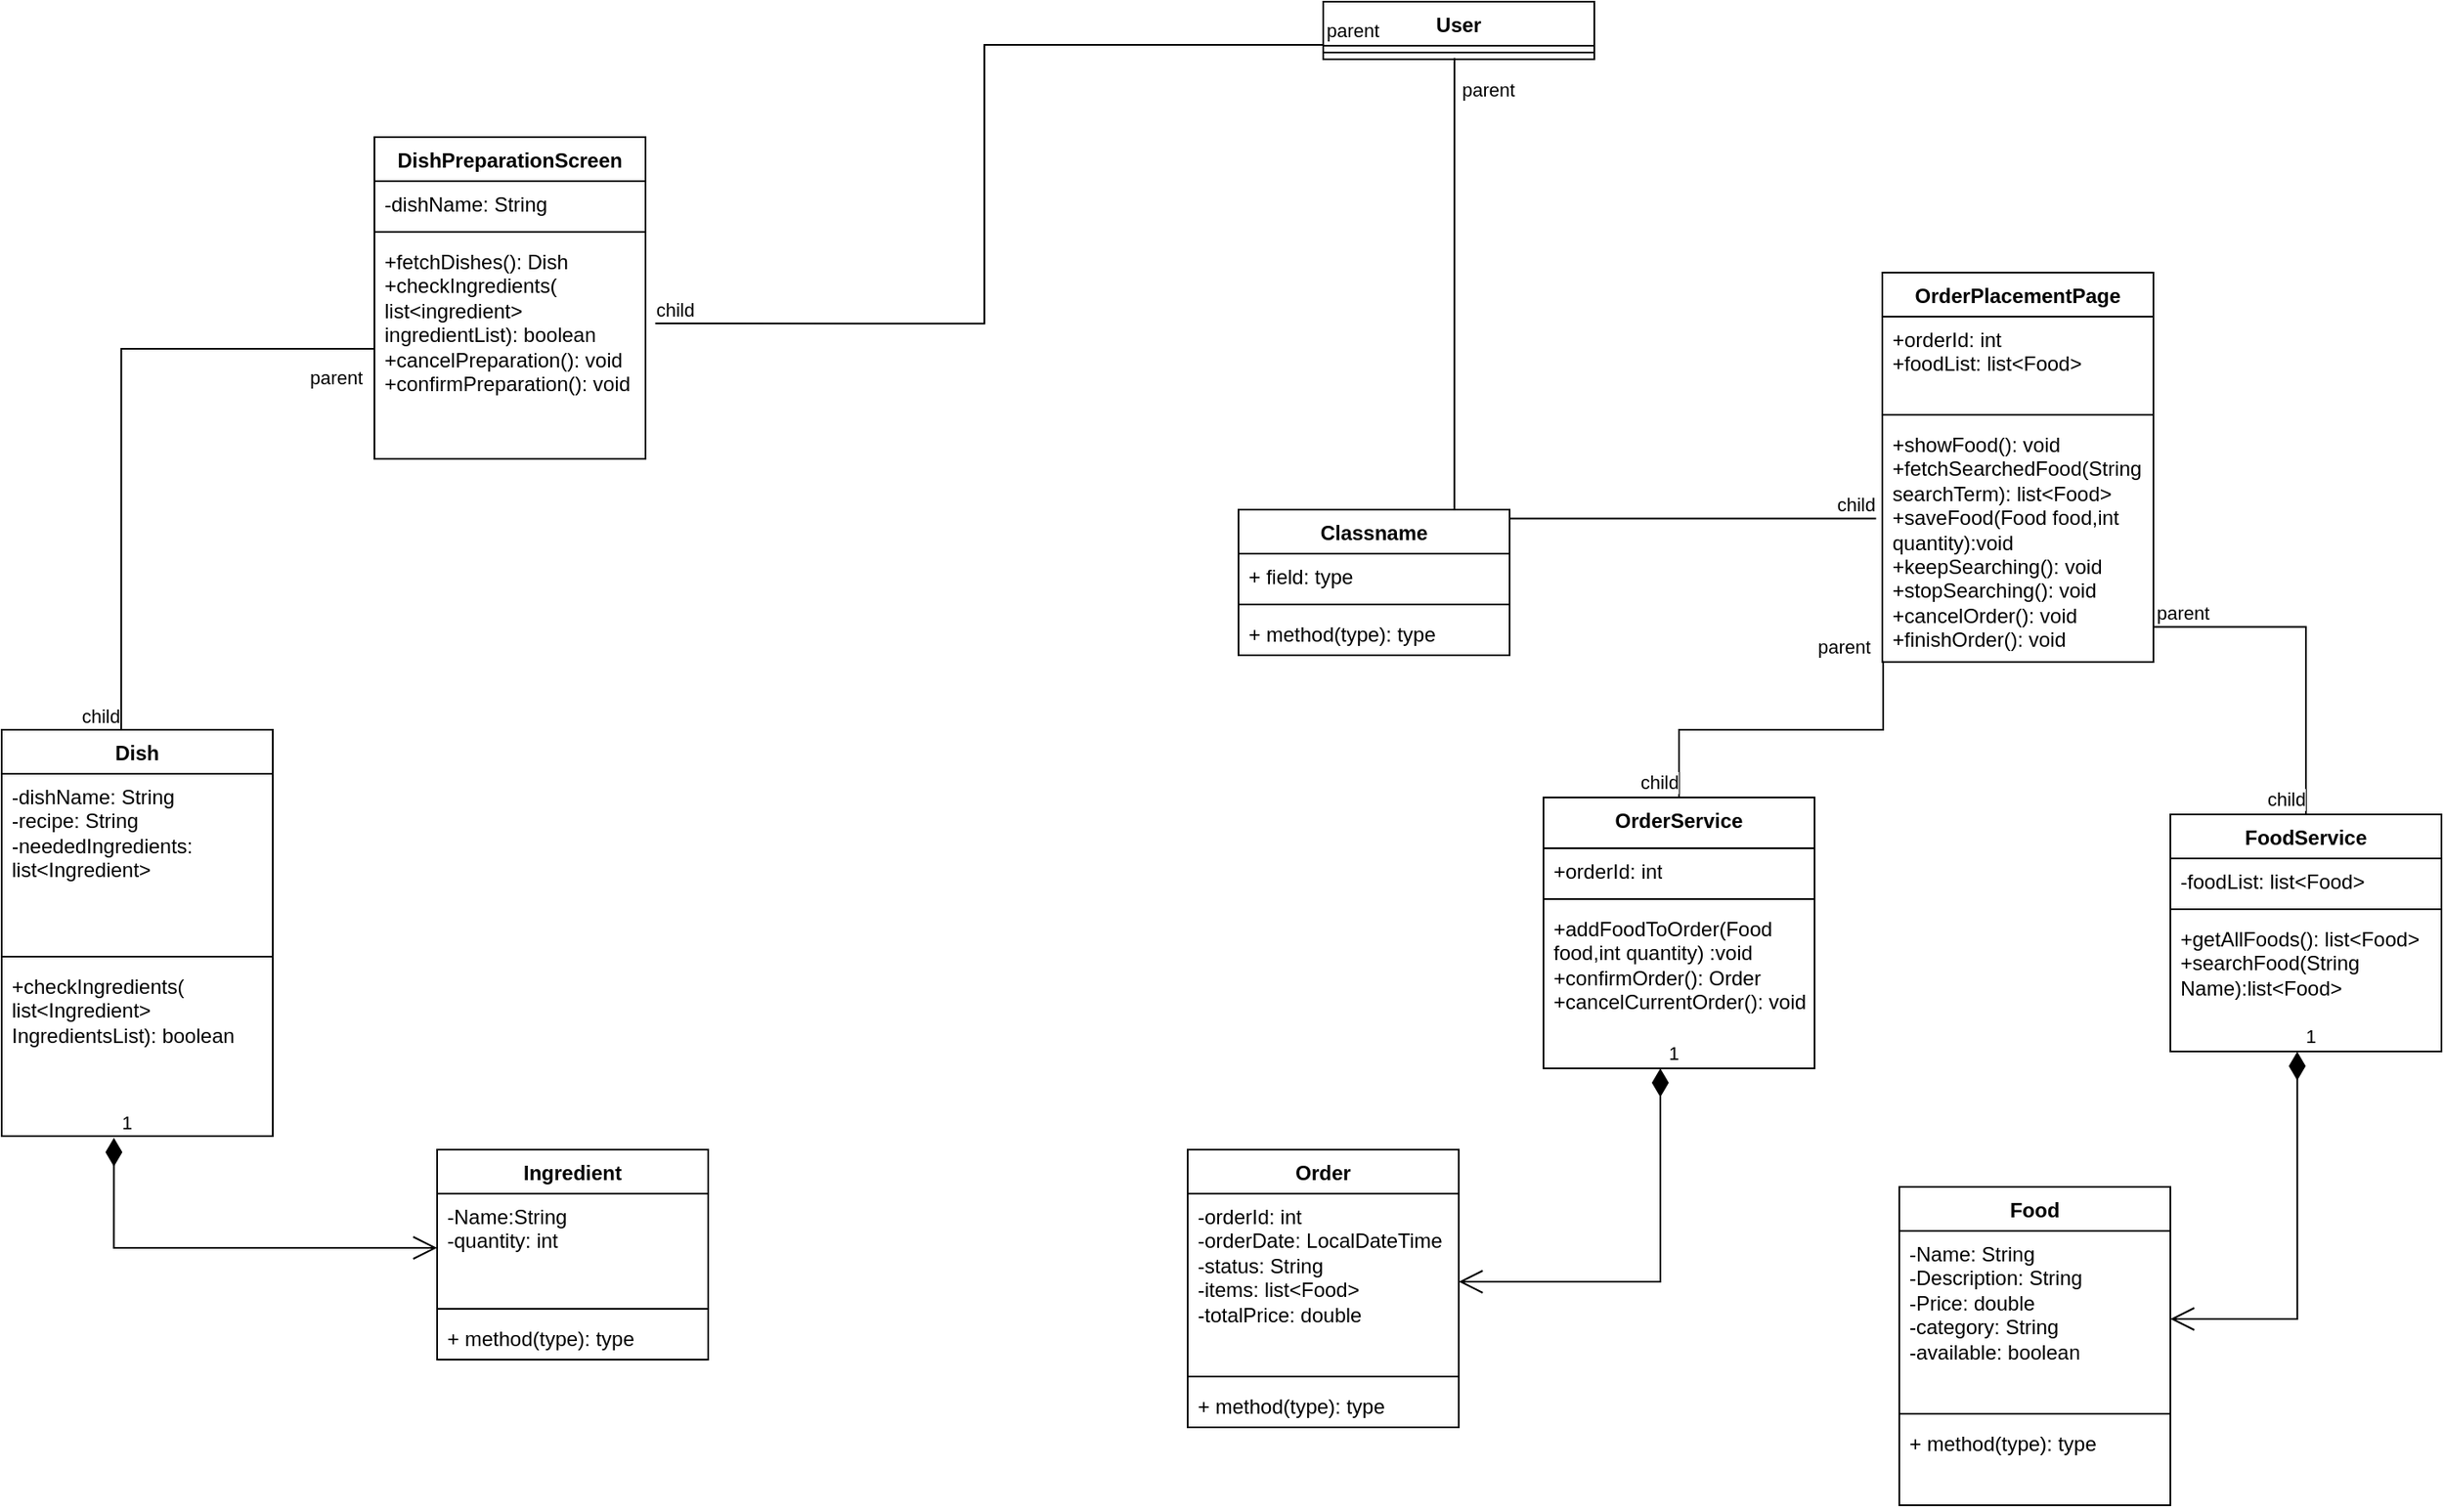 <mxfile version="27.0.3">
  <diagram name="Σελίδα-1" id="VbvC_hYN4VeRJr1SmG8f">
    <mxGraphModel dx="3829" dy="2445" grid="1" gridSize="10" guides="1" tooltips="1" connect="1" arrows="1" fold="1" page="1" pageScale="1" pageWidth="827" pageHeight="1169" math="0" shadow="0">
      <root>
        <mxCell id="0" />
        <mxCell id="1" parent="0" />
        <mxCell id="A1f5qZkB9SCuruUHtYql-1" value="OrderPlacementPage" style="swimlane;fontStyle=1;align=center;verticalAlign=top;childLayout=stackLayout;horizontal=1;startSize=26;horizontalStack=0;resizeParent=1;resizeParentMax=0;resizeLast=0;collapsible=1;marginBottom=0;whiteSpace=wrap;html=1;" vertex="1" parent="1">
          <mxGeometry x="360" y="-160" width="160" height="230" as="geometry" />
        </mxCell>
        <mxCell id="A1f5qZkB9SCuruUHtYql-2" value="+orderId: int&lt;div&gt;+foodList: list&amp;lt;Food&amp;gt;&lt;/div&gt;" style="text;strokeColor=none;fillColor=none;align=left;verticalAlign=top;spacingLeft=4;spacingRight=4;overflow=hidden;rotatable=0;points=[[0,0.5],[1,0.5]];portConstraint=eastwest;whiteSpace=wrap;html=1;" vertex="1" parent="A1f5qZkB9SCuruUHtYql-1">
          <mxGeometry y="26" width="160" height="54" as="geometry" />
        </mxCell>
        <mxCell id="A1f5qZkB9SCuruUHtYql-3" value="" style="line;strokeWidth=1;fillColor=none;align=left;verticalAlign=middle;spacingTop=-1;spacingLeft=3;spacingRight=3;rotatable=0;labelPosition=right;points=[];portConstraint=eastwest;strokeColor=inherit;" vertex="1" parent="A1f5qZkB9SCuruUHtYql-1">
          <mxGeometry y="80" width="160" height="8" as="geometry" />
        </mxCell>
        <mxCell id="A1f5qZkB9SCuruUHtYql-4" value="+showFood(): void&lt;div&gt;+fetchSearchedFood(String searchTerm): list&amp;lt;Food&amp;gt;&lt;/div&gt;&lt;div&gt;+saveFood(Food food,int quantity):void&lt;/div&gt;&lt;div&gt;+keepSearching(): void&lt;/div&gt;&lt;div&gt;+stopSearching(): void&lt;/div&gt;&lt;div&gt;+cancelOrder(): void&lt;/div&gt;&lt;div&gt;+finishOrder(): void&lt;/div&gt;" style="text;strokeColor=none;fillColor=none;align=left;verticalAlign=top;spacingLeft=4;spacingRight=4;overflow=hidden;rotatable=0;points=[[0,0.5],[1,0.5]];portConstraint=eastwest;whiteSpace=wrap;html=1;" vertex="1" parent="A1f5qZkB9SCuruUHtYql-1">
          <mxGeometry y="88" width="160" height="142" as="geometry" />
        </mxCell>
        <mxCell id="A1f5qZkB9SCuruUHtYql-5" value="FoodService" style="swimlane;fontStyle=1;align=center;verticalAlign=top;childLayout=stackLayout;horizontal=1;startSize=26;horizontalStack=0;resizeParent=1;resizeParentMax=0;resizeLast=0;collapsible=1;marginBottom=0;whiteSpace=wrap;html=1;" vertex="1" parent="1">
          <mxGeometry x="530" y="160" width="160" height="140" as="geometry" />
        </mxCell>
        <mxCell id="A1f5qZkB9SCuruUHtYql-6" value="-foodList: list&amp;lt;Food&amp;gt;" style="text;strokeColor=none;fillColor=none;align=left;verticalAlign=top;spacingLeft=4;spacingRight=4;overflow=hidden;rotatable=0;points=[[0,0.5],[1,0.5]];portConstraint=eastwest;whiteSpace=wrap;html=1;" vertex="1" parent="A1f5qZkB9SCuruUHtYql-5">
          <mxGeometry y="26" width="160" height="26" as="geometry" />
        </mxCell>
        <mxCell id="A1f5qZkB9SCuruUHtYql-7" value="" style="line;strokeWidth=1;fillColor=none;align=left;verticalAlign=middle;spacingTop=-1;spacingLeft=3;spacingRight=3;rotatable=0;labelPosition=right;points=[];portConstraint=eastwest;strokeColor=inherit;" vertex="1" parent="A1f5qZkB9SCuruUHtYql-5">
          <mxGeometry y="52" width="160" height="8" as="geometry" />
        </mxCell>
        <mxCell id="A1f5qZkB9SCuruUHtYql-8" value="+getAllFoods(): list&amp;lt;Food&amp;gt;&lt;div&gt;+searchFood(String Name):list&amp;lt;Food&amp;gt;&lt;/div&gt;" style="text;strokeColor=none;fillColor=none;align=left;verticalAlign=top;spacingLeft=4;spacingRight=4;overflow=hidden;rotatable=0;points=[[0,0.5],[1,0.5]];portConstraint=eastwest;whiteSpace=wrap;html=1;" vertex="1" parent="A1f5qZkB9SCuruUHtYql-5">
          <mxGeometry y="60" width="160" height="80" as="geometry" />
        </mxCell>
        <mxCell id="A1f5qZkB9SCuruUHtYql-13" value="Order" style="swimlane;fontStyle=1;align=center;verticalAlign=top;childLayout=stackLayout;horizontal=1;startSize=26;horizontalStack=0;resizeParent=1;resizeParentMax=0;resizeLast=0;collapsible=1;marginBottom=0;whiteSpace=wrap;html=1;" vertex="1" parent="1">
          <mxGeometry x="-50" y="358" width="160" height="164" as="geometry" />
        </mxCell>
        <mxCell id="A1f5qZkB9SCuruUHtYql-14" value="-orderId: int&lt;div&gt;-orderDate: LocalDateTime&lt;/div&gt;&lt;div&gt;-status: String&lt;/div&gt;&lt;div&gt;-items: list&amp;lt;Food&amp;gt;&lt;/div&gt;&lt;div&gt;-totalPrice: double&lt;/div&gt;" style="text;strokeColor=none;fillColor=none;align=left;verticalAlign=top;spacingLeft=4;spacingRight=4;overflow=hidden;rotatable=0;points=[[0,0.5],[1,0.5]];portConstraint=eastwest;whiteSpace=wrap;html=1;" vertex="1" parent="A1f5qZkB9SCuruUHtYql-13">
          <mxGeometry y="26" width="160" height="104" as="geometry" />
        </mxCell>
        <mxCell id="A1f5qZkB9SCuruUHtYql-15" value="" style="line;strokeWidth=1;fillColor=none;align=left;verticalAlign=middle;spacingTop=-1;spacingLeft=3;spacingRight=3;rotatable=0;labelPosition=right;points=[];portConstraint=eastwest;strokeColor=inherit;" vertex="1" parent="A1f5qZkB9SCuruUHtYql-13">
          <mxGeometry y="130" width="160" height="8" as="geometry" />
        </mxCell>
        <mxCell id="A1f5qZkB9SCuruUHtYql-16" value="+ method(type): type" style="text;strokeColor=none;fillColor=none;align=left;verticalAlign=top;spacingLeft=4;spacingRight=4;overflow=hidden;rotatable=0;points=[[0,0.5],[1,0.5]];portConstraint=eastwest;whiteSpace=wrap;html=1;" vertex="1" parent="A1f5qZkB9SCuruUHtYql-13">
          <mxGeometry y="138" width="160" height="26" as="geometry" />
        </mxCell>
        <mxCell id="A1f5qZkB9SCuruUHtYql-21" value="Food" style="swimlane;fontStyle=1;align=center;verticalAlign=top;childLayout=stackLayout;horizontal=1;startSize=26;horizontalStack=0;resizeParent=1;resizeParentMax=0;resizeLast=0;collapsible=1;marginBottom=0;whiteSpace=wrap;html=1;" vertex="1" parent="1">
          <mxGeometry x="370" y="380" width="160" height="188" as="geometry" />
        </mxCell>
        <mxCell id="A1f5qZkB9SCuruUHtYql-22" value="-Name: String&lt;div&gt;-Description: String&lt;/div&gt;&lt;div&gt;-Price: double&lt;/div&gt;&lt;div&gt;-category: String&lt;/div&gt;&lt;div&gt;-available: boolean&lt;/div&gt;" style="text;strokeColor=none;fillColor=none;align=left;verticalAlign=top;spacingLeft=4;spacingRight=4;overflow=hidden;rotatable=0;points=[[0,0.5],[1,0.5]];portConstraint=eastwest;whiteSpace=wrap;html=1;" vertex="1" parent="A1f5qZkB9SCuruUHtYql-21">
          <mxGeometry y="26" width="160" height="104" as="geometry" />
        </mxCell>
        <mxCell id="A1f5qZkB9SCuruUHtYql-23" value="" style="line;strokeWidth=1;fillColor=none;align=left;verticalAlign=middle;spacingTop=-1;spacingLeft=3;spacingRight=3;rotatable=0;labelPosition=right;points=[];portConstraint=eastwest;strokeColor=inherit;" vertex="1" parent="A1f5qZkB9SCuruUHtYql-21">
          <mxGeometry y="130" width="160" height="8" as="geometry" />
        </mxCell>
        <mxCell id="A1f5qZkB9SCuruUHtYql-24" value="+ method(type): type" style="text;strokeColor=none;fillColor=none;align=left;verticalAlign=top;spacingLeft=4;spacingRight=4;overflow=hidden;rotatable=0;points=[[0,0.5],[1,0.5]];portConstraint=eastwest;whiteSpace=wrap;html=1;" vertex="1" parent="A1f5qZkB9SCuruUHtYql-21">
          <mxGeometry y="138" width="160" height="50" as="geometry" />
        </mxCell>
        <mxCell id="A1f5qZkB9SCuruUHtYql-25" value="OrderService" style="swimlane;fontStyle=1;align=center;verticalAlign=top;childLayout=stackLayout;horizontal=1;startSize=30;horizontalStack=0;resizeParent=1;resizeParentMax=0;resizeLast=0;collapsible=1;marginBottom=0;whiteSpace=wrap;html=1;" vertex="1" parent="1">
          <mxGeometry x="160" y="150" width="160" height="160" as="geometry" />
        </mxCell>
        <mxCell id="A1f5qZkB9SCuruUHtYql-26" value="+orderId: int" style="text;strokeColor=none;fillColor=none;align=left;verticalAlign=top;spacingLeft=4;spacingRight=4;overflow=hidden;rotatable=0;points=[[0,0.5],[1,0.5]];portConstraint=eastwest;whiteSpace=wrap;html=1;" vertex="1" parent="A1f5qZkB9SCuruUHtYql-25">
          <mxGeometry y="30" width="160" height="26" as="geometry" />
        </mxCell>
        <mxCell id="A1f5qZkB9SCuruUHtYql-27" value="" style="line;strokeWidth=1;fillColor=none;align=left;verticalAlign=middle;spacingTop=-1;spacingLeft=3;spacingRight=3;rotatable=0;labelPosition=right;points=[];portConstraint=eastwest;strokeColor=inherit;" vertex="1" parent="A1f5qZkB9SCuruUHtYql-25">
          <mxGeometry y="56" width="160" height="8" as="geometry" />
        </mxCell>
        <mxCell id="A1f5qZkB9SCuruUHtYql-28" value="+addFoodToOrder(Food food,int quantity) :void&lt;div&gt;+confirmOrder(): Order&lt;/div&gt;&lt;div&gt;+cancelCurrentOrder(): void&lt;/div&gt;" style="text;strokeColor=none;fillColor=none;align=left;verticalAlign=top;spacingLeft=4;spacingRight=4;overflow=hidden;rotatable=0;points=[[0,0.5],[1,0.5]];portConstraint=eastwest;whiteSpace=wrap;html=1;" vertex="1" parent="A1f5qZkB9SCuruUHtYql-25">
          <mxGeometry y="64" width="160" height="96" as="geometry" />
        </mxCell>
        <mxCell id="A1f5qZkB9SCuruUHtYql-36" value="User" style="swimlane;fontStyle=1;align=center;verticalAlign=top;childLayout=stackLayout;horizontal=1;startSize=26;horizontalStack=0;resizeParent=1;resizeParentMax=0;resizeLast=0;collapsible=1;marginBottom=0;whiteSpace=wrap;html=1;" vertex="1" parent="1">
          <mxGeometry x="30" y="-320" width="160" height="34" as="geometry" />
        </mxCell>
        <mxCell id="A1f5qZkB9SCuruUHtYql-38" value="" style="line;strokeWidth=1;fillColor=none;align=left;verticalAlign=middle;spacingTop=-1;spacingLeft=3;spacingRight=3;rotatable=0;labelPosition=right;points=[];portConstraint=eastwest;strokeColor=inherit;" vertex="1" parent="A1f5qZkB9SCuruUHtYql-36">
          <mxGeometry y="26" width="160" height="8" as="geometry" />
        </mxCell>
        <mxCell id="A1f5qZkB9SCuruUHtYql-40" value="" style="endArrow=none;html=1;edgeStyle=orthogonalEdgeStyle;rounded=0;exitX=0.484;exitY=0.9;exitDx=0;exitDy=0;exitPerimeter=0;entryX=-0.023;entryY=0.403;entryDx=0;entryDy=0;entryPerimeter=0;" edge="1" parent="1" source="A1f5qZkB9SCuruUHtYql-38" target="A1f5qZkB9SCuruUHtYql-4">
          <mxGeometry relative="1" as="geometry">
            <mxPoint x="-100" as="sourcePoint" />
            <mxPoint x="60" as="targetPoint" />
          </mxGeometry>
        </mxCell>
        <mxCell id="A1f5qZkB9SCuruUHtYql-41" value="parent" style="edgeLabel;resizable=0;html=1;align=left;verticalAlign=bottom;" connectable="0" vertex="1" parent="A1f5qZkB9SCuruUHtYql-40">
          <mxGeometry x="-1" relative="1" as="geometry">
            <mxPoint x="3" y="27" as="offset" />
          </mxGeometry>
        </mxCell>
        <mxCell id="A1f5qZkB9SCuruUHtYql-42" value="child" style="edgeLabel;resizable=0;html=1;align=right;verticalAlign=bottom;" connectable="0" vertex="1" parent="A1f5qZkB9SCuruUHtYql-40">
          <mxGeometry x="1" relative="1" as="geometry" />
        </mxCell>
        <mxCell id="A1f5qZkB9SCuruUHtYql-43" value="1" style="endArrow=open;html=1;endSize=12;startArrow=diamondThin;startSize=14;startFill=1;edgeStyle=orthogonalEdgeStyle;align=left;verticalAlign=bottom;rounded=0;exitX=0.431;exitY=1;exitDx=0;exitDy=0;exitPerimeter=0;entryX=1;entryY=0.5;entryDx=0;entryDy=0;" edge="1" parent="1" source="A1f5qZkB9SCuruUHtYql-28" target="A1f5qZkB9SCuruUHtYql-14">
          <mxGeometry x="-1" y="3" relative="1" as="geometry">
            <mxPoint x="130" y="340" as="sourcePoint" />
            <mxPoint x="290" y="340" as="targetPoint" />
          </mxGeometry>
        </mxCell>
        <mxCell id="A1f5qZkB9SCuruUHtYql-46" value="1" style="endArrow=open;html=1;endSize=12;startArrow=diamondThin;startSize=14;startFill=1;edgeStyle=orthogonalEdgeStyle;align=left;verticalAlign=bottom;rounded=0;exitX=0.468;exitY=1.002;exitDx=0;exitDy=0;exitPerimeter=0;entryX=1;entryY=0.5;entryDx=0;entryDy=0;" edge="1" parent="1" source="A1f5qZkB9SCuruUHtYql-8" target="A1f5qZkB9SCuruUHtYql-22">
          <mxGeometry x="-1" y="3" relative="1" as="geometry">
            <mxPoint x="590" y="350" as="sourcePoint" />
            <mxPoint x="750" y="350" as="targetPoint" />
          </mxGeometry>
        </mxCell>
        <mxCell id="A1f5qZkB9SCuruUHtYql-47" value="" style="endArrow=none;html=1;edgeStyle=orthogonalEdgeStyle;rounded=0;exitX=1.003;exitY=0.854;exitDx=0;exitDy=0;exitPerimeter=0;entryX=0.5;entryY=0;entryDx=0;entryDy=0;" edge="1" parent="1" source="A1f5qZkB9SCuruUHtYql-4" target="A1f5qZkB9SCuruUHtYql-5">
          <mxGeometry relative="1" as="geometry">
            <mxPoint x="550" y="100" as="sourcePoint" />
            <mxPoint x="710" y="100" as="targetPoint" />
          </mxGeometry>
        </mxCell>
        <mxCell id="A1f5qZkB9SCuruUHtYql-48" value="parent" style="edgeLabel;resizable=0;html=1;align=left;verticalAlign=bottom;" connectable="0" vertex="1" parent="A1f5qZkB9SCuruUHtYql-47">
          <mxGeometry x="-1" relative="1" as="geometry" />
        </mxCell>
        <mxCell id="A1f5qZkB9SCuruUHtYql-49" value="child" style="edgeLabel;resizable=0;html=1;align=right;verticalAlign=bottom;" connectable="0" vertex="1" parent="A1f5qZkB9SCuruUHtYql-47">
          <mxGeometry x="1" relative="1" as="geometry" />
        </mxCell>
        <mxCell id="A1f5qZkB9SCuruUHtYql-50" value="" style="endArrow=none;html=1;edgeStyle=orthogonalEdgeStyle;rounded=0;exitX=0.003;exitY=0.996;exitDx=0;exitDy=0;exitPerimeter=0;entryX=0.5;entryY=0;entryDx=0;entryDy=0;" edge="1" parent="1" source="A1f5qZkB9SCuruUHtYql-4" target="A1f5qZkB9SCuruUHtYql-25">
          <mxGeometry relative="1" as="geometry">
            <mxPoint x="380" y="130" as="sourcePoint" />
            <mxPoint x="540" y="130" as="targetPoint" />
          </mxGeometry>
        </mxCell>
        <mxCell id="A1f5qZkB9SCuruUHtYql-51" value="parent" style="edgeLabel;resizable=0;html=1;align=left;verticalAlign=bottom;" connectable="0" vertex="1" parent="A1f5qZkB9SCuruUHtYql-50">
          <mxGeometry x="-1" relative="1" as="geometry">
            <mxPoint x="-40" as="offset" />
          </mxGeometry>
        </mxCell>
        <mxCell id="A1f5qZkB9SCuruUHtYql-52" value="child" style="edgeLabel;resizable=0;html=1;align=right;verticalAlign=bottom;" connectable="0" vertex="1" parent="A1f5qZkB9SCuruUHtYql-50">
          <mxGeometry x="1" relative="1" as="geometry" />
        </mxCell>
        <mxCell id="A1f5qZkB9SCuruUHtYql-53" value="Dish" style="swimlane;fontStyle=1;align=center;verticalAlign=top;childLayout=stackLayout;horizontal=1;startSize=26;horizontalStack=0;resizeParent=1;resizeParentMax=0;resizeLast=0;collapsible=1;marginBottom=0;whiteSpace=wrap;html=1;" vertex="1" parent="1">
          <mxGeometry x="-750" y="110" width="160" height="240" as="geometry" />
        </mxCell>
        <mxCell id="A1f5qZkB9SCuruUHtYql-54" value="-dishName: String&lt;div&gt;-recipe: String&lt;/div&gt;&lt;div&gt;-neededIngredients: list&amp;lt;Ingredient&amp;gt;&lt;/div&gt;" style="text;strokeColor=none;fillColor=none;align=left;verticalAlign=top;spacingLeft=4;spacingRight=4;overflow=hidden;rotatable=0;points=[[0,0.5],[1,0.5]];portConstraint=eastwest;whiteSpace=wrap;html=1;" vertex="1" parent="A1f5qZkB9SCuruUHtYql-53">
          <mxGeometry y="26" width="160" height="104" as="geometry" />
        </mxCell>
        <mxCell id="A1f5qZkB9SCuruUHtYql-55" value="" style="line;strokeWidth=1;fillColor=none;align=left;verticalAlign=middle;spacingTop=-1;spacingLeft=3;spacingRight=3;rotatable=0;labelPosition=right;points=[];portConstraint=eastwest;strokeColor=inherit;" vertex="1" parent="A1f5qZkB9SCuruUHtYql-53">
          <mxGeometry y="130" width="160" height="8" as="geometry" />
        </mxCell>
        <mxCell id="A1f5qZkB9SCuruUHtYql-56" value="+checkIngredients( list&amp;lt;Ingredient&amp;gt; IngredientsList): boolean" style="text;strokeColor=none;fillColor=none;align=left;verticalAlign=top;spacingLeft=4;spacingRight=4;overflow=hidden;rotatable=0;points=[[0,0.5],[1,0.5]];portConstraint=eastwest;whiteSpace=wrap;html=1;" vertex="1" parent="A1f5qZkB9SCuruUHtYql-53">
          <mxGeometry y="138" width="160" height="102" as="geometry" />
        </mxCell>
        <mxCell id="A1f5qZkB9SCuruUHtYql-57" value="Classname" style="swimlane;fontStyle=1;align=center;verticalAlign=top;childLayout=stackLayout;horizontal=1;startSize=26;horizontalStack=0;resizeParent=1;resizeParentMax=0;resizeLast=0;collapsible=1;marginBottom=0;whiteSpace=wrap;html=1;" vertex="1" parent="1">
          <mxGeometry x="-20" y="-20" width="160" height="86" as="geometry" />
        </mxCell>
        <mxCell id="A1f5qZkB9SCuruUHtYql-58" value="+ field: type" style="text;strokeColor=none;fillColor=none;align=left;verticalAlign=top;spacingLeft=4;spacingRight=4;overflow=hidden;rotatable=0;points=[[0,0.5],[1,0.5]];portConstraint=eastwest;whiteSpace=wrap;html=1;" vertex="1" parent="A1f5qZkB9SCuruUHtYql-57">
          <mxGeometry y="26" width="160" height="26" as="geometry" />
        </mxCell>
        <mxCell id="A1f5qZkB9SCuruUHtYql-59" value="" style="line;strokeWidth=1;fillColor=none;align=left;verticalAlign=middle;spacingTop=-1;spacingLeft=3;spacingRight=3;rotatable=0;labelPosition=right;points=[];portConstraint=eastwest;strokeColor=inherit;" vertex="1" parent="A1f5qZkB9SCuruUHtYql-57">
          <mxGeometry y="52" width="160" height="8" as="geometry" />
        </mxCell>
        <mxCell id="A1f5qZkB9SCuruUHtYql-60" value="+ method(type): type" style="text;strokeColor=none;fillColor=none;align=left;verticalAlign=top;spacingLeft=4;spacingRight=4;overflow=hidden;rotatable=0;points=[[0,0.5],[1,0.5]];portConstraint=eastwest;whiteSpace=wrap;html=1;" vertex="1" parent="A1f5qZkB9SCuruUHtYql-57">
          <mxGeometry y="60" width="160" height="26" as="geometry" />
        </mxCell>
        <mxCell id="A1f5qZkB9SCuruUHtYql-61" value="DishPreparationScreen" style="swimlane;fontStyle=1;align=center;verticalAlign=top;childLayout=stackLayout;horizontal=1;startSize=26;horizontalStack=0;resizeParent=1;resizeParentMax=0;resizeLast=0;collapsible=1;marginBottom=0;whiteSpace=wrap;html=1;" vertex="1" parent="1">
          <mxGeometry x="-530" y="-240" width="160" height="190" as="geometry" />
        </mxCell>
        <mxCell id="A1f5qZkB9SCuruUHtYql-62" value="-dishName: String" style="text;strokeColor=none;fillColor=none;align=left;verticalAlign=top;spacingLeft=4;spacingRight=4;overflow=hidden;rotatable=0;points=[[0,0.5],[1,0.5]];portConstraint=eastwest;whiteSpace=wrap;html=1;" vertex="1" parent="A1f5qZkB9SCuruUHtYql-61">
          <mxGeometry y="26" width="160" height="26" as="geometry" />
        </mxCell>
        <mxCell id="A1f5qZkB9SCuruUHtYql-63" value="" style="line;strokeWidth=1;fillColor=none;align=left;verticalAlign=middle;spacingTop=-1;spacingLeft=3;spacingRight=3;rotatable=0;labelPosition=right;points=[];portConstraint=eastwest;strokeColor=inherit;" vertex="1" parent="A1f5qZkB9SCuruUHtYql-61">
          <mxGeometry y="52" width="160" height="8" as="geometry" />
        </mxCell>
        <mxCell id="A1f5qZkB9SCuruUHtYql-64" value="+fetchDishes(): Dish&lt;div&gt;+checkIngredients( list&amp;lt;ingredient&amp;gt; ingredientList): boolean&lt;/div&gt;&lt;div&gt;+cancelPreparation(): void&lt;/div&gt;&lt;div&gt;+confirmPreparation(): void&lt;/div&gt;" style="text;strokeColor=none;fillColor=none;align=left;verticalAlign=top;spacingLeft=4;spacingRight=4;overflow=hidden;rotatable=0;points=[[0,0.5],[1,0.5]];portConstraint=eastwest;whiteSpace=wrap;html=1;" vertex="1" parent="A1f5qZkB9SCuruUHtYql-61">
          <mxGeometry y="60" width="160" height="130" as="geometry" />
        </mxCell>
        <mxCell id="A1f5qZkB9SCuruUHtYql-65" value="Ingredient" style="swimlane;fontStyle=1;align=center;verticalAlign=top;childLayout=stackLayout;horizontal=1;startSize=26;horizontalStack=0;resizeParent=1;resizeParentMax=0;resizeLast=0;collapsible=1;marginBottom=0;whiteSpace=wrap;html=1;" vertex="1" parent="1">
          <mxGeometry x="-493" y="358" width="160" height="124" as="geometry" />
        </mxCell>
        <mxCell id="A1f5qZkB9SCuruUHtYql-66" value="-Name:String&lt;div&gt;-quantity: int&lt;/div&gt;" style="text;strokeColor=none;fillColor=none;align=left;verticalAlign=top;spacingLeft=4;spacingRight=4;overflow=hidden;rotatable=0;points=[[0,0.5],[1,0.5]];portConstraint=eastwest;whiteSpace=wrap;html=1;" vertex="1" parent="A1f5qZkB9SCuruUHtYql-65">
          <mxGeometry y="26" width="160" height="64" as="geometry" />
        </mxCell>
        <mxCell id="A1f5qZkB9SCuruUHtYql-67" value="" style="line;strokeWidth=1;fillColor=none;align=left;verticalAlign=middle;spacingTop=-1;spacingLeft=3;spacingRight=3;rotatable=0;labelPosition=right;points=[];portConstraint=eastwest;strokeColor=inherit;" vertex="1" parent="A1f5qZkB9SCuruUHtYql-65">
          <mxGeometry y="90" width="160" height="8" as="geometry" />
        </mxCell>
        <mxCell id="A1f5qZkB9SCuruUHtYql-68" value="+ method(type): type" style="text;strokeColor=none;fillColor=none;align=left;verticalAlign=top;spacingLeft=4;spacingRight=4;overflow=hidden;rotatable=0;points=[[0,0.5],[1,0.5]];portConstraint=eastwest;whiteSpace=wrap;html=1;" vertex="1" parent="A1f5qZkB9SCuruUHtYql-65">
          <mxGeometry y="98" width="160" height="26" as="geometry" />
        </mxCell>
        <mxCell id="A1f5qZkB9SCuruUHtYql-73" value="1" style="endArrow=open;html=1;endSize=12;startArrow=diamondThin;startSize=14;startFill=1;edgeStyle=orthogonalEdgeStyle;align=left;verticalAlign=bottom;rounded=0;exitX=0.414;exitY=1.01;exitDx=0;exitDy=0;exitPerimeter=0;entryX=0;entryY=0.5;entryDx=0;entryDy=0;" edge="1" parent="1" source="A1f5qZkB9SCuruUHtYql-56" target="A1f5qZkB9SCuruUHtYql-66">
          <mxGeometry x="-1" y="3" relative="1" as="geometry">
            <mxPoint x="-700" y="330" as="sourcePoint" />
            <mxPoint x="-540" y="330" as="targetPoint" />
          </mxGeometry>
        </mxCell>
        <mxCell id="A1f5qZkB9SCuruUHtYql-74" value="" style="endArrow=none;html=1;edgeStyle=orthogonalEdgeStyle;rounded=0;exitX=0;exitY=0.5;exitDx=0;exitDy=0;entryX=0.441;entryY=0;entryDx=0;entryDy=0;entryPerimeter=0;" edge="1" parent="1" source="A1f5qZkB9SCuruUHtYql-64" target="A1f5qZkB9SCuruUHtYql-53">
          <mxGeometry relative="1" as="geometry">
            <mxPoint x="-493" y="50" as="sourcePoint" />
            <mxPoint x="-333" y="50" as="targetPoint" />
          </mxGeometry>
        </mxCell>
        <mxCell id="A1f5qZkB9SCuruUHtYql-75" value="parent" style="edgeLabel;resizable=0;html=1;align=left;verticalAlign=bottom;" connectable="0" vertex="1" parent="A1f5qZkB9SCuruUHtYql-74">
          <mxGeometry x="-1" relative="1" as="geometry">
            <mxPoint x="-40" y="25" as="offset" />
          </mxGeometry>
        </mxCell>
        <mxCell id="A1f5qZkB9SCuruUHtYql-76" value="child" style="edgeLabel;resizable=0;html=1;align=right;verticalAlign=bottom;" connectable="0" vertex="1" parent="A1f5qZkB9SCuruUHtYql-74">
          <mxGeometry x="1" relative="1" as="geometry" />
        </mxCell>
        <mxCell id="A1f5qZkB9SCuruUHtYql-77" value="" style="endArrow=none;html=1;edgeStyle=orthogonalEdgeStyle;rounded=0;exitX=0;exitY=0.75;exitDx=0;exitDy=0;entryX=1.036;entryY=0.385;entryDx=0;entryDy=0;entryPerimeter=0;" edge="1" parent="1" source="A1f5qZkB9SCuruUHtYql-36" target="A1f5qZkB9SCuruUHtYql-64">
          <mxGeometry relative="1" as="geometry">
            <mxPoint x="-300" y="-145.77" as="sourcePoint" />
            <mxPoint x="-140" y="-145.77" as="targetPoint" />
          </mxGeometry>
        </mxCell>
        <mxCell id="A1f5qZkB9SCuruUHtYql-78" value="parent" style="edgeLabel;resizable=0;html=1;align=left;verticalAlign=bottom;" connectable="0" vertex="1" parent="A1f5qZkB9SCuruUHtYql-77">
          <mxGeometry x="-1" relative="1" as="geometry" />
        </mxCell>
        <mxCell id="A1f5qZkB9SCuruUHtYql-79" value="child" style="edgeLabel;resizable=0;html=1;align=right;verticalAlign=bottom;" connectable="0" vertex="1" parent="A1f5qZkB9SCuruUHtYql-77">
          <mxGeometry x="1" relative="1" as="geometry">
            <mxPoint x="24" as="offset" />
          </mxGeometry>
        </mxCell>
      </root>
    </mxGraphModel>
  </diagram>
</mxfile>
